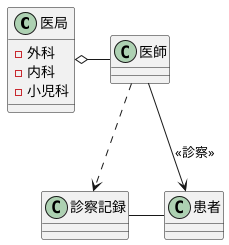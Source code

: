 @startuml
class 医局 {
 - 外科
 - 内科
 - 小児科
}
class 診察記録 {
}
class 患者 {
}
医局 o- 医師
医師-->患者: << 診察 >>
医師 ..> 診察記録
診察記録 -ri- 患者
@enduml